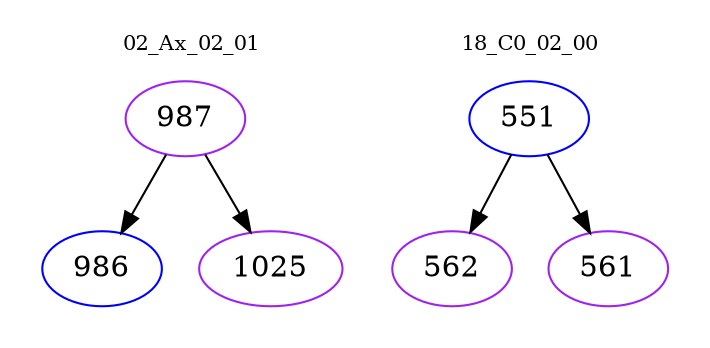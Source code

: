 digraph{
subgraph cluster_0 {
color = white
label = "02_Ax_02_01";
fontsize=10;
T0_987 [label="987", color="purple"]
T0_987 -> T0_986 [color="black"]
T0_986 [label="986", color="blue"]
T0_987 -> T0_1025 [color="black"]
T0_1025 [label="1025", color="purple"]
}
subgraph cluster_1 {
color = white
label = "18_C0_02_00";
fontsize=10;
T1_551 [label="551", color="blue"]
T1_551 -> T1_562 [color="black"]
T1_562 [label="562", color="purple"]
T1_551 -> T1_561 [color="black"]
T1_561 [label="561", color="purple"]
}
}
